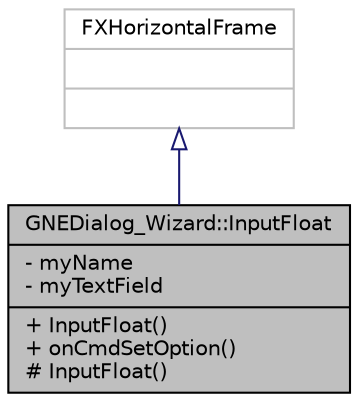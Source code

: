 digraph "GNEDialog_Wizard::InputFloat"
{
  edge [fontname="Helvetica",fontsize="10",labelfontname="Helvetica",labelfontsize="10"];
  node [fontname="Helvetica",fontsize="10",shape=record];
  Node2 [label="{GNEDialog_Wizard::InputFloat\n|- myName\l- myTextField\l|+ InputFloat()\l+ onCmdSetOption()\l# InputFloat()\l}",height=0.2,width=0.4,color="black", fillcolor="grey75", style="filled", fontcolor="black"];
  Node3 -> Node2 [dir="back",color="midnightblue",fontsize="10",style="solid",arrowtail="onormal",fontname="Helvetica"];
  Node3 [label="{FXHorizontalFrame\n||}",height=0.2,width=0.4,color="grey75", fillcolor="white", style="filled"];
}

